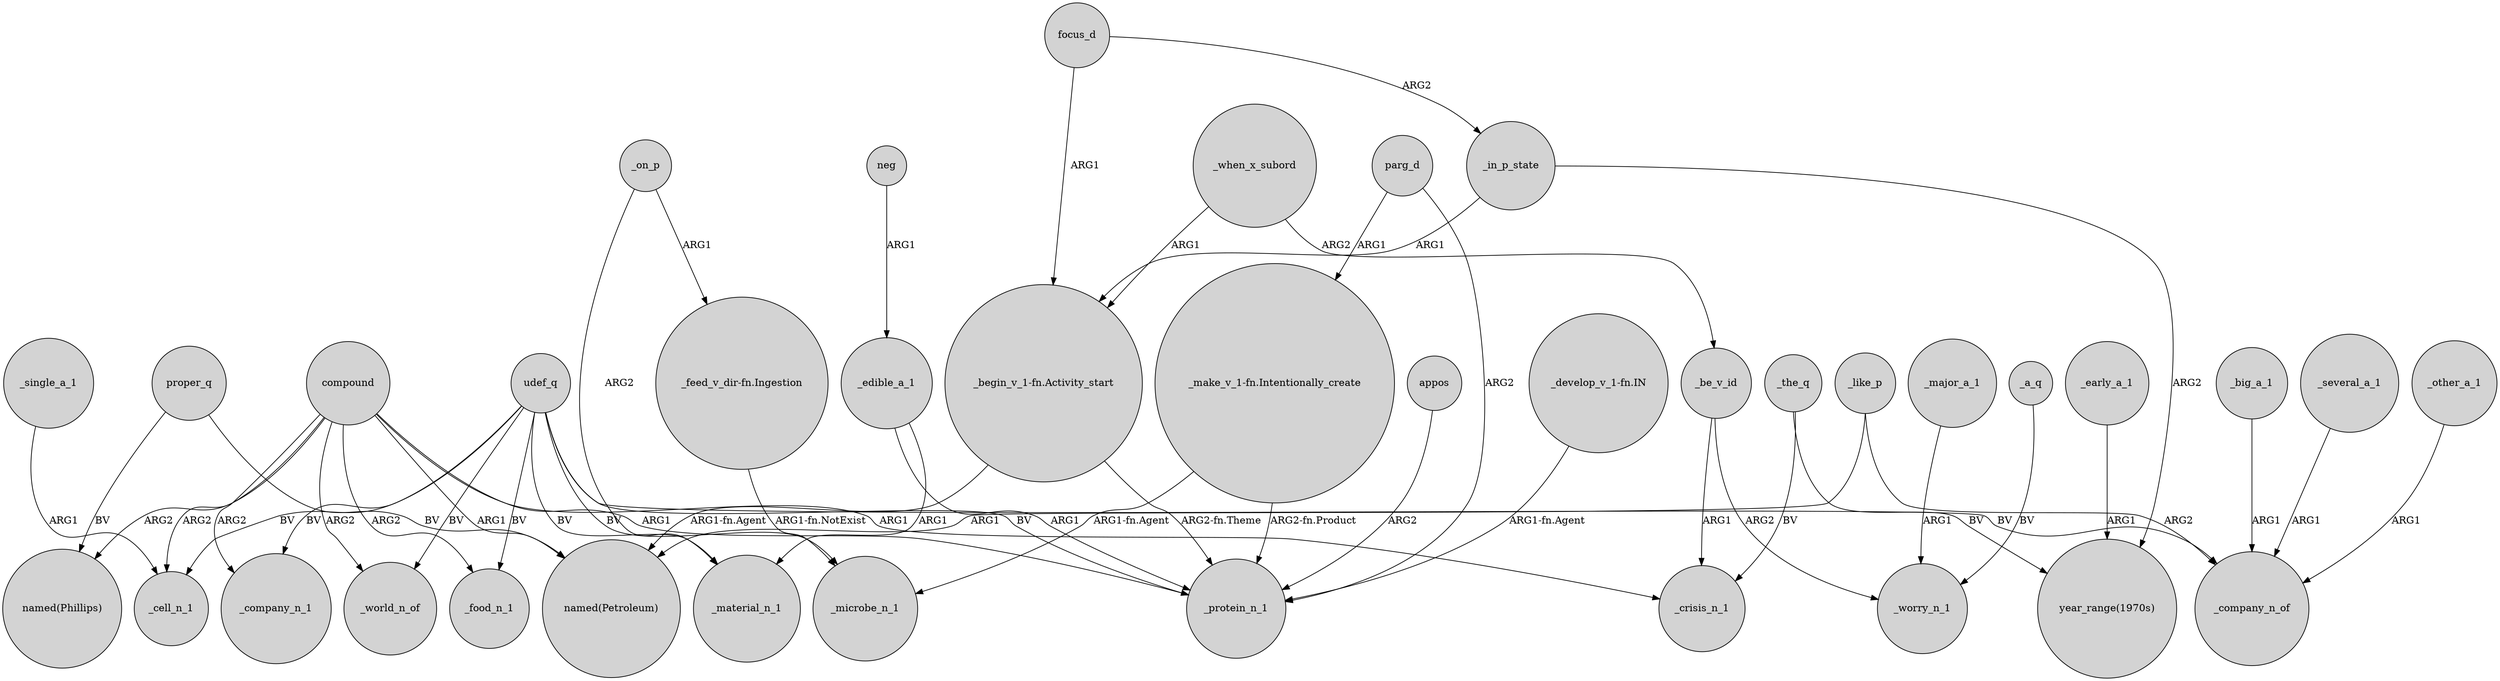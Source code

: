 digraph {
	node [shape=circle style=filled]
	proper_q -> "named(Petroleum)" [label=BV]
	compound -> _food_n_1 [label=ARG2]
	_be_v_id -> _worry_n_1 [label=ARG2]
	compound -> _crisis_n_1 [label=ARG1]
	compound -> _world_n_of [label=ARG2]
	compound -> _company_n_1 [label=ARG2]
	_when_x_subord -> "_begin_v_1-fn.Activity_start" [label=ARG1]
	focus_d -> _in_p_state [label=ARG2]
	_early_a_1 -> "year_range(1970s)" [label=ARG1]
	_be_v_id -> _crisis_n_1 [label=ARG1]
	_single_a_1 -> _cell_n_1 [label=ARG1]
	"_feed_v_dir-fn.Ingestion" -> _microbe_n_1 [label="ARG1-fn.NotExist"]
	_edible_a_1 -> _material_n_1 [label=ARG1]
	_the_q -> _crisis_n_1 [label=BV]
	"_make_v_1-fn.Intentionally_create" -> _protein_n_1 [label="ARG2-fn.Product"]
	udef_q -> _microbe_n_1 [label=BV]
	_like_p -> "named(Petroleum)" [label=ARG1]
	udef_q -> _world_n_of [label=BV]
	focus_d -> "_begin_v_1-fn.Activity_start" [label=ARG1]
	_in_p_state -> "year_range(1970s)" [label=ARG2]
	_the_q -> "year_range(1970s)" [label=BV]
	parg_d -> "_make_v_1-fn.Intentionally_create" [label=ARG1]
	parg_d -> _protein_n_1 [label=ARG2]
	udef_q -> _food_n_1 [label=BV]
	_big_a_1 -> _company_n_of [label=ARG1]
	_major_a_1 -> _worry_n_1 [label=ARG1]
	_on_p -> _material_n_1 [label=ARG2]
	udef_q -> _material_n_1 [label=BV]
	_on_p -> "_feed_v_dir-fn.Ingestion" [label=ARG1]
	_in_p_state -> "_begin_v_1-fn.Activity_start" [label=ARG1]
	_when_x_subord -> _be_v_id [label=ARG2]
	_several_a_1 -> _company_n_of [label=ARG1]
	appos -> _protein_n_1 [label=ARG2]
	"_develop_v_1-fn.IN" -> _protein_n_1 [label="ARG1-fn.Agent"]
	_a_q -> _worry_n_1 [label=BV]
	compound -> "named(Petroleum)" [label=ARG1]
	udef_q -> _cell_n_1 [label=BV]
	"_begin_v_1-fn.Activity_start" -> "named(Petroleum)" [label="ARG1-fn.Agent"]
	"_begin_v_1-fn.Activity_start" -> _protein_n_1 [label="ARG2-fn.Theme"]
	compound -> _cell_n_1 [label=ARG2]
	_other_a_1 -> _company_n_of [label=ARG1]
	compound -> _protein_n_1 [label=ARG1]
	"_make_v_1-fn.Intentionally_create" -> _microbe_n_1 [label="ARG1-fn.Agent"]
	compound -> "named(Phillips)" [label=ARG2]
	_edible_a_1 -> _protein_n_1 [label=ARG1]
	_like_p -> _company_n_of [label=ARG2]
	udef_q -> _company_n_of [label=BV]
	neg -> _edible_a_1 [label=ARG1]
	proper_q -> "named(Phillips)" [label=BV]
	udef_q -> _company_n_1 [label=BV]
	udef_q -> _protein_n_1 [label=BV]
}
